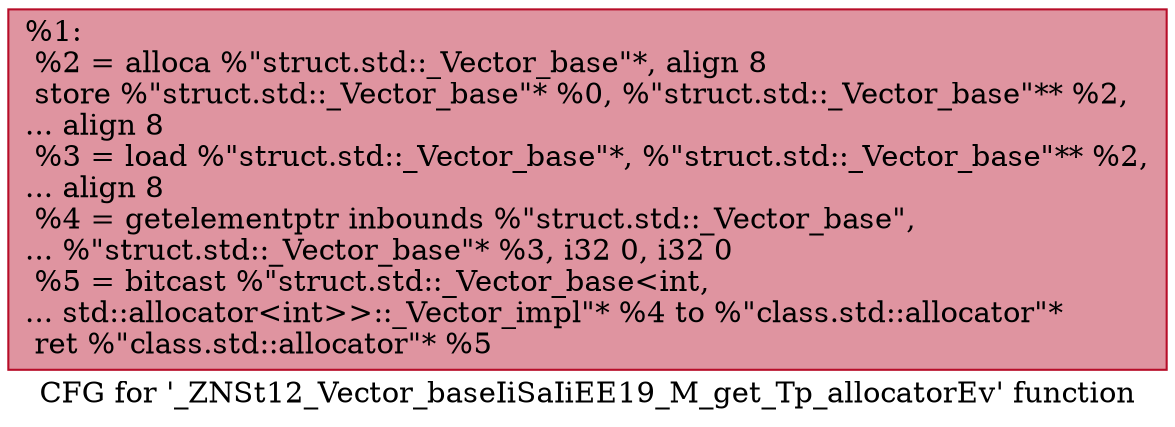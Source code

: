 digraph "CFG for '_ZNSt12_Vector_baseIiSaIiEE19_M_get_Tp_allocatorEv' function" {
	label="CFG for '_ZNSt12_Vector_baseIiSaIiEE19_M_get_Tp_allocatorEv' function";

	Node0x55b96f94e530 [shape=record,color="#b70d28ff", style=filled, fillcolor="#b70d2870",label="{%1:\l  %2 = alloca %\"struct.std::_Vector_base\"*, align 8\l  store %\"struct.std::_Vector_base\"* %0, %\"struct.std::_Vector_base\"** %2,\l... align 8\l  %3 = load %\"struct.std::_Vector_base\"*, %\"struct.std::_Vector_base\"** %2,\l... align 8\l  %4 = getelementptr inbounds %\"struct.std::_Vector_base\",\l... %\"struct.std::_Vector_base\"* %3, i32 0, i32 0\l  %5 = bitcast %\"struct.std::_Vector_base\<int,\l... std::allocator\<int\>\>::_Vector_impl\"* %4 to %\"class.std::allocator\"*\l  ret %\"class.std::allocator\"* %5\l}"];
}
